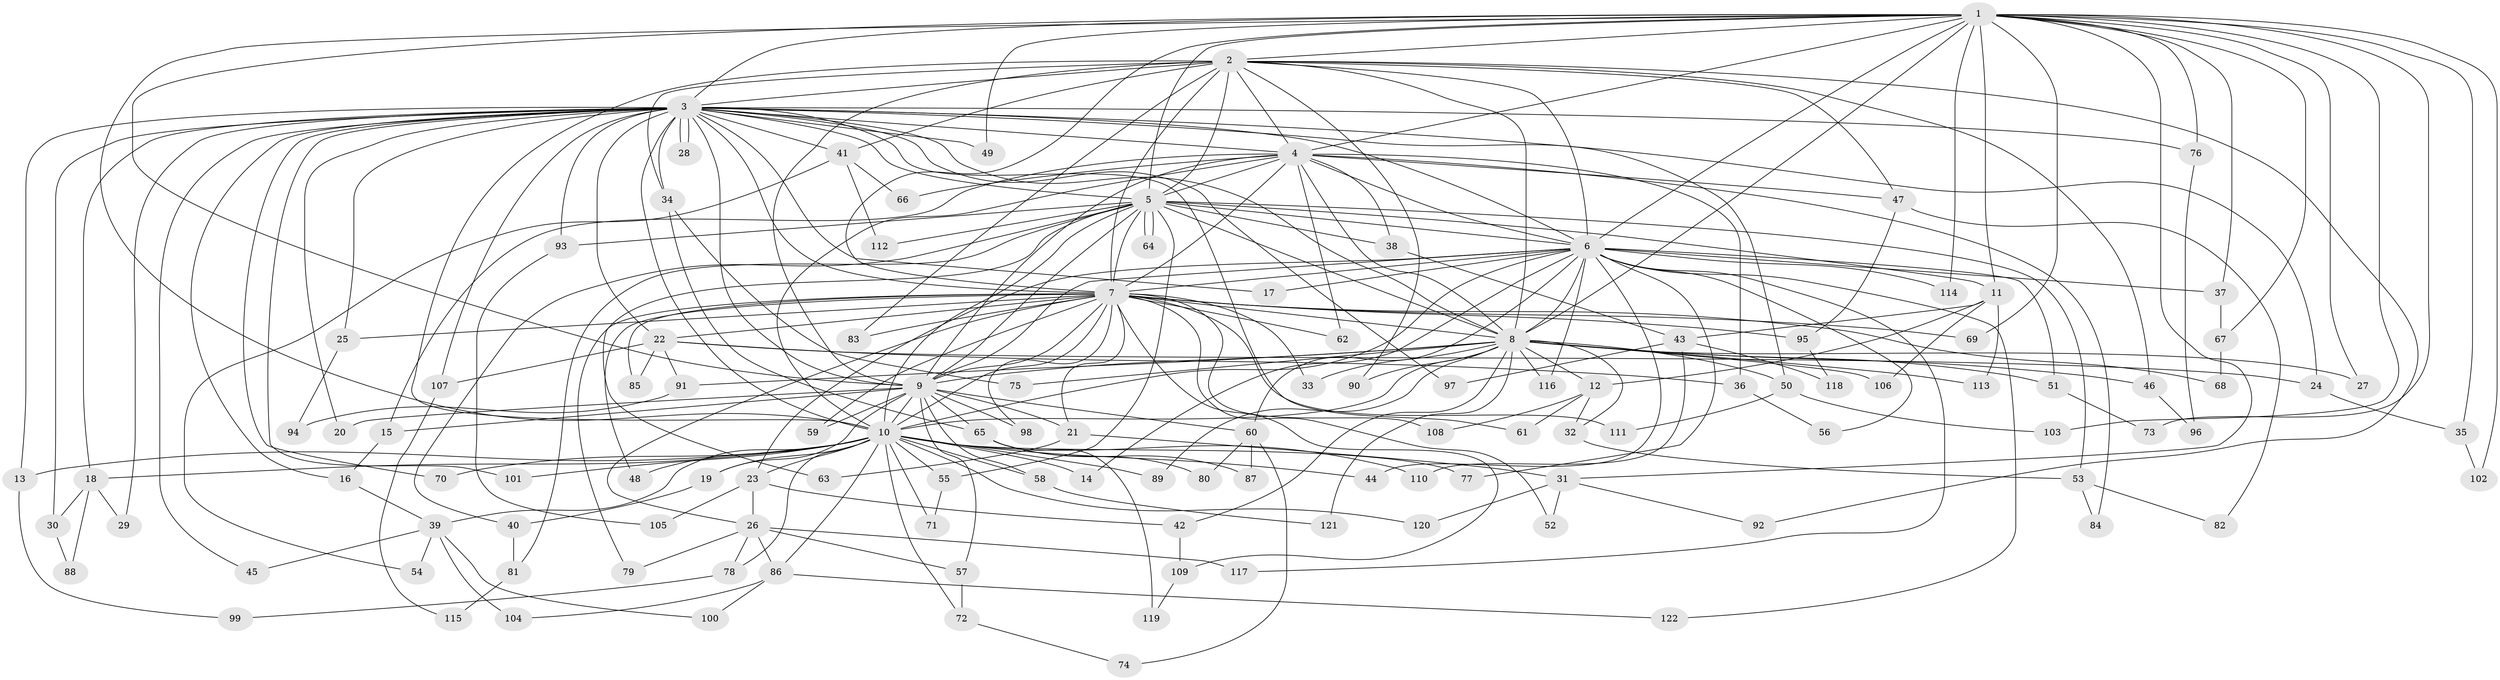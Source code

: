 // coarse degree distribution, {16: 0.011764705882352941, 25: 0.011764705882352941, 23: 0.011764705882352941, 26: 0.011764705882352941, 35: 0.011764705882352941, 2: 0.5294117647058824, 3: 0.16470588235294117, 1: 0.09411764705882353, 4: 0.03529411764705882, 5: 0.07058823529411765, 6: 0.03529411764705882, 7: 0.011764705882352941}
// Generated by graph-tools (version 1.1) at 2025/48/03/04/25 21:48:26]
// undirected, 122 vertices, 269 edges
graph export_dot {
graph [start="1"]
  node [color=gray90,style=filled];
  1;
  2;
  3;
  4;
  5;
  6;
  7;
  8;
  9;
  10;
  11;
  12;
  13;
  14;
  15;
  16;
  17;
  18;
  19;
  20;
  21;
  22;
  23;
  24;
  25;
  26;
  27;
  28;
  29;
  30;
  31;
  32;
  33;
  34;
  35;
  36;
  37;
  38;
  39;
  40;
  41;
  42;
  43;
  44;
  45;
  46;
  47;
  48;
  49;
  50;
  51;
  52;
  53;
  54;
  55;
  56;
  57;
  58;
  59;
  60;
  61;
  62;
  63;
  64;
  65;
  66;
  67;
  68;
  69;
  70;
  71;
  72;
  73;
  74;
  75;
  76;
  77;
  78;
  79;
  80;
  81;
  82;
  83;
  84;
  85;
  86;
  87;
  88;
  89;
  90;
  91;
  92;
  93;
  94;
  95;
  96;
  97;
  98;
  99;
  100;
  101;
  102;
  103;
  104;
  105;
  106;
  107;
  108;
  109;
  110;
  111;
  112;
  113;
  114;
  115;
  116;
  117;
  118;
  119;
  120;
  121;
  122;
  1 -- 2;
  1 -- 3;
  1 -- 4;
  1 -- 5;
  1 -- 6;
  1 -- 7;
  1 -- 8;
  1 -- 9;
  1 -- 10;
  1 -- 11;
  1 -- 27;
  1 -- 31;
  1 -- 35;
  1 -- 37;
  1 -- 49;
  1 -- 67;
  1 -- 69;
  1 -- 73;
  1 -- 76;
  1 -- 102;
  1 -- 103;
  1 -- 114;
  2 -- 3;
  2 -- 4;
  2 -- 5;
  2 -- 6;
  2 -- 7;
  2 -- 8;
  2 -- 9;
  2 -- 10;
  2 -- 34;
  2 -- 41;
  2 -- 46;
  2 -- 47;
  2 -- 83;
  2 -- 90;
  2 -- 92;
  3 -- 4;
  3 -- 5;
  3 -- 6;
  3 -- 7;
  3 -- 8;
  3 -- 9;
  3 -- 10;
  3 -- 13;
  3 -- 16;
  3 -- 17;
  3 -- 18;
  3 -- 20;
  3 -- 22;
  3 -- 24;
  3 -- 25;
  3 -- 28;
  3 -- 28;
  3 -- 29;
  3 -- 30;
  3 -- 34;
  3 -- 41;
  3 -- 45;
  3 -- 49;
  3 -- 50;
  3 -- 61;
  3 -- 70;
  3 -- 76;
  3 -- 93;
  3 -- 97;
  3 -- 101;
  3 -- 107;
  4 -- 5;
  4 -- 6;
  4 -- 7;
  4 -- 8;
  4 -- 9;
  4 -- 10;
  4 -- 15;
  4 -- 36;
  4 -- 38;
  4 -- 47;
  4 -- 62;
  4 -- 66;
  4 -- 84;
  5 -- 6;
  5 -- 7;
  5 -- 8;
  5 -- 9;
  5 -- 10;
  5 -- 11;
  5 -- 38;
  5 -- 40;
  5 -- 53;
  5 -- 55;
  5 -- 63;
  5 -- 64;
  5 -- 64;
  5 -- 81;
  5 -- 93;
  5 -- 112;
  6 -- 7;
  6 -- 8;
  6 -- 9;
  6 -- 10;
  6 -- 14;
  6 -- 17;
  6 -- 23;
  6 -- 37;
  6 -- 44;
  6 -- 51;
  6 -- 56;
  6 -- 60;
  6 -- 77;
  6 -- 114;
  6 -- 116;
  6 -- 117;
  6 -- 122;
  7 -- 8;
  7 -- 9;
  7 -- 10;
  7 -- 21;
  7 -- 22;
  7 -- 25;
  7 -- 26;
  7 -- 33;
  7 -- 48;
  7 -- 52;
  7 -- 59;
  7 -- 62;
  7 -- 68;
  7 -- 69;
  7 -- 79;
  7 -- 83;
  7 -- 85;
  7 -- 95;
  7 -- 98;
  7 -- 108;
  7 -- 109;
  7 -- 111;
  8 -- 9;
  8 -- 10;
  8 -- 12;
  8 -- 27;
  8 -- 32;
  8 -- 33;
  8 -- 42;
  8 -- 46;
  8 -- 50;
  8 -- 51;
  8 -- 75;
  8 -- 89;
  8 -- 90;
  8 -- 91;
  8 -- 106;
  8 -- 113;
  8 -- 116;
  8 -- 121;
  9 -- 10;
  9 -- 15;
  9 -- 19;
  9 -- 20;
  9 -- 21;
  9 -- 57;
  9 -- 58;
  9 -- 59;
  9 -- 60;
  9 -- 65;
  9 -- 98;
  10 -- 13;
  10 -- 14;
  10 -- 18;
  10 -- 19;
  10 -- 23;
  10 -- 39;
  10 -- 44;
  10 -- 48;
  10 -- 55;
  10 -- 58;
  10 -- 70;
  10 -- 71;
  10 -- 72;
  10 -- 77;
  10 -- 78;
  10 -- 86;
  10 -- 89;
  10 -- 101;
  10 -- 110;
  10 -- 120;
  11 -- 12;
  11 -- 43;
  11 -- 106;
  11 -- 113;
  12 -- 32;
  12 -- 61;
  12 -- 108;
  13 -- 99;
  15 -- 16;
  16 -- 39;
  18 -- 29;
  18 -- 30;
  18 -- 88;
  19 -- 40;
  21 -- 31;
  21 -- 63;
  22 -- 24;
  22 -- 36;
  22 -- 85;
  22 -- 91;
  22 -- 107;
  23 -- 26;
  23 -- 42;
  23 -- 105;
  24 -- 35;
  25 -- 94;
  26 -- 57;
  26 -- 78;
  26 -- 79;
  26 -- 86;
  26 -- 117;
  30 -- 88;
  31 -- 52;
  31 -- 92;
  31 -- 120;
  32 -- 53;
  34 -- 65;
  34 -- 75;
  35 -- 102;
  36 -- 56;
  37 -- 67;
  38 -- 43;
  39 -- 45;
  39 -- 54;
  39 -- 100;
  39 -- 104;
  40 -- 81;
  41 -- 54;
  41 -- 66;
  41 -- 112;
  42 -- 109;
  43 -- 97;
  43 -- 110;
  43 -- 118;
  46 -- 96;
  47 -- 82;
  47 -- 95;
  50 -- 103;
  50 -- 111;
  51 -- 73;
  53 -- 82;
  53 -- 84;
  55 -- 71;
  57 -- 72;
  58 -- 121;
  60 -- 74;
  60 -- 80;
  60 -- 87;
  65 -- 80;
  65 -- 87;
  65 -- 119;
  67 -- 68;
  72 -- 74;
  76 -- 96;
  78 -- 99;
  81 -- 115;
  86 -- 100;
  86 -- 104;
  86 -- 122;
  91 -- 94;
  93 -- 105;
  95 -- 118;
  107 -- 115;
  109 -- 119;
}
